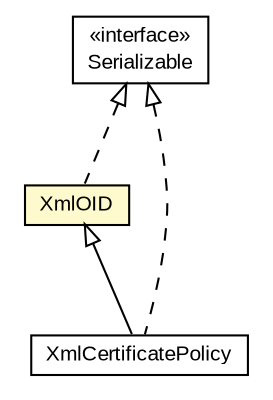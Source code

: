 #!/usr/local/bin/dot
#
# Class diagram 
# Generated by UMLGraph version R5_6-24-gf6e263 (http://www.umlgraph.org/)
#

digraph G {
	edge [fontname="arial",fontsize=10,labelfontname="arial",labelfontsize=10];
	node [fontname="arial",fontsize=10,shape=plaintext];
	nodesep=0.25;
	ranksep=0.5;
	// eu.europa.esig.dss.jaxb.diagnostic.XmlOID
	c813827 [label=<<table title="eu.europa.esig.dss.jaxb.diagnostic.XmlOID" border="0" cellborder="1" cellspacing="0" cellpadding="2" port="p" bgcolor="lemonChiffon" href="./XmlOID.html">
		<tr><td><table border="0" cellspacing="0" cellpadding="1">
<tr><td align="center" balign="center"> XmlOID </td></tr>
		</table></td></tr>
		</table>>, URL="./XmlOID.html", fontname="arial", fontcolor="black", fontsize=10.0];
	// eu.europa.esig.dss.jaxb.diagnostic.XmlCertificatePolicy
	c813835 [label=<<table title="eu.europa.esig.dss.jaxb.diagnostic.XmlCertificatePolicy" border="0" cellborder="1" cellspacing="0" cellpadding="2" port="p" href="./XmlCertificatePolicy.html">
		<tr><td><table border="0" cellspacing="0" cellpadding="1">
<tr><td align="center" balign="center"> XmlCertificatePolicy </td></tr>
		</table></td></tr>
		</table>>, URL="./XmlCertificatePolicy.html", fontname="arial", fontcolor="black", fontsize=10.0];
	//eu.europa.esig.dss.jaxb.diagnostic.XmlOID implements java.io.Serializable
	c814361:p -> c813827:p [dir=back,arrowtail=empty,style=dashed];
	//eu.europa.esig.dss.jaxb.diagnostic.XmlCertificatePolicy extends eu.europa.esig.dss.jaxb.diagnostic.XmlOID
	c813827:p -> c813835:p [dir=back,arrowtail=empty];
	//eu.europa.esig.dss.jaxb.diagnostic.XmlCertificatePolicy implements java.io.Serializable
	c814361:p -> c813835:p [dir=back,arrowtail=empty,style=dashed];
	// java.io.Serializable
	c814361 [label=<<table title="java.io.Serializable" border="0" cellborder="1" cellspacing="0" cellpadding="2" port="p" href="http://java.sun.com/j2se/1.4.2/docs/api/java/io/Serializable.html">
		<tr><td><table border="0" cellspacing="0" cellpadding="1">
<tr><td align="center" balign="center"> &#171;interface&#187; </td></tr>
<tr><td align="center" balign="center"> Serializable </td></tr>
		</table></td></tr>
		</table>>, URL="http://java.sun.com/j2se/1.4.2/docs/api/java/io/Serializable.html", fontname="arial", fontcolor="black", fontsize=10.0];
}

